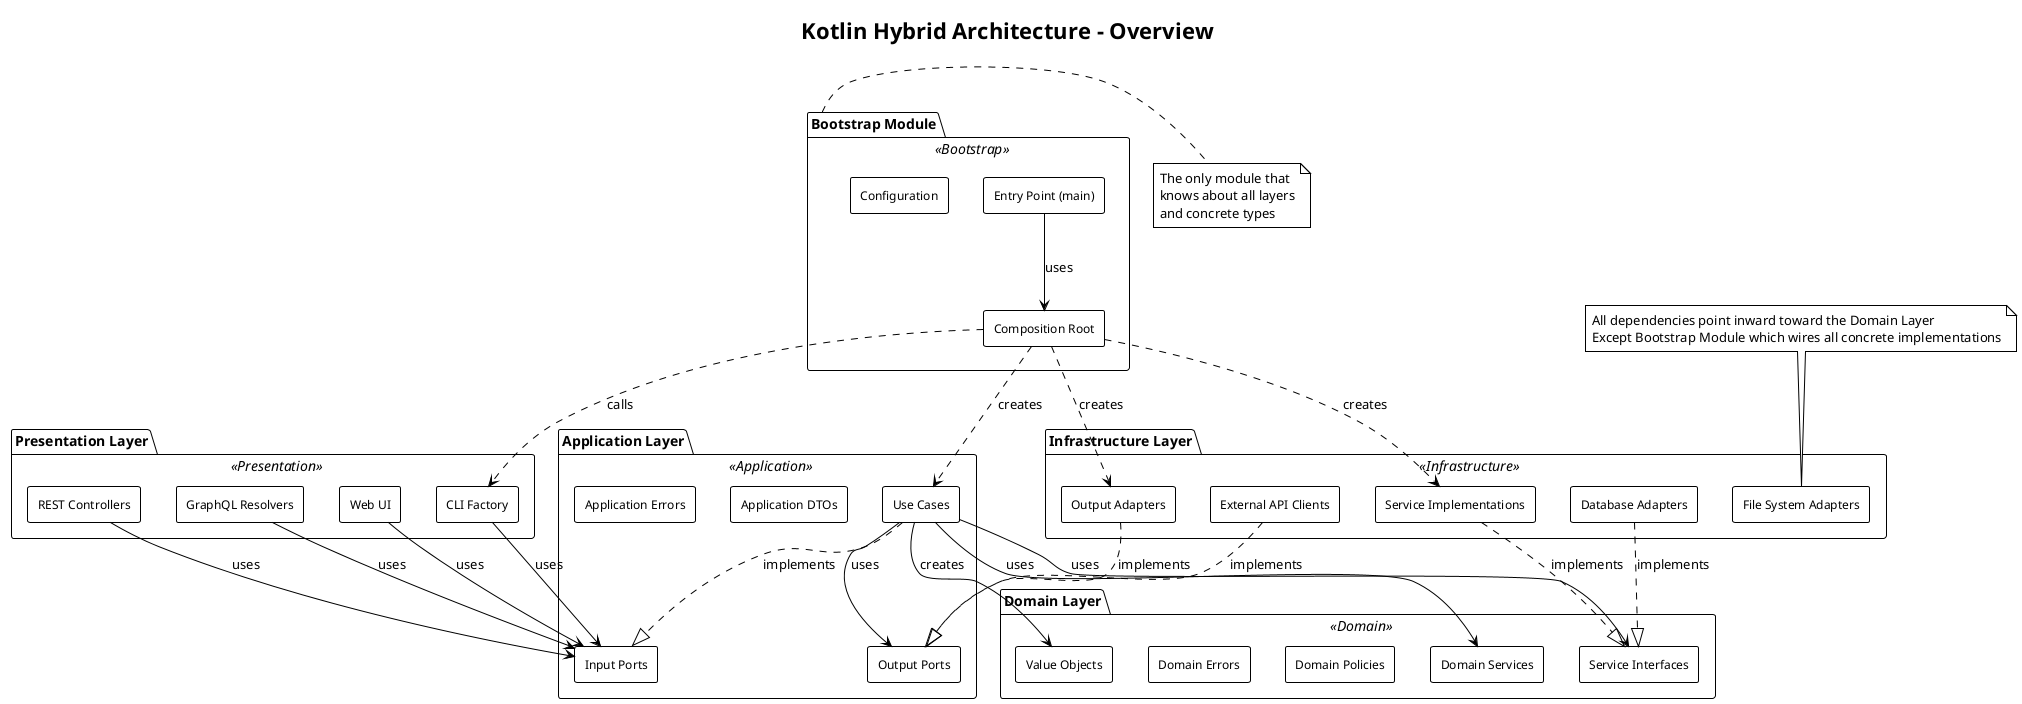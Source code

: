 @startuml architecture-overview
!theme plain
title Kotlin Hybrid Architecture - Overview

skinparam componentStyle rectangle
skinparam component {
    BackgroundColor<<Domain>> #FFE5B4
    BackgroundColor<<Application>> #B4E5FF
    BackgroundColor<<Infrastructure>> #E5B4FF
    BackgroundColor<<Presentation>> #B4FFE5
    BackgroundColor<<Bootstrap>> #FFCCCC
    BorderColor Black
    FontSize 12
}

package "Bootstrap Module" <<Bootstrap>> {
    [Entry Point (main)]
    [Composition Root]
    [Configuration]
}

package "Presentation Layer" <<Presentation>> {
    [CLI Factory]
    [REST Controllers]
    [GraphQL Resolvers]
    [Web UI]
}

package "Application Layer" <<Application>> {
    [Use Cases]
    [Input Ports]
    [Output Ports]
    [Application DTOs]
    [Application Errors]
}

package "Domain Layer" <<Domain>> {
    [Value Objects]
    [Domain Services]
    [Domain Policies]
    [Domain Errors]
    [Service Interfaces]
}

package "Infrastructure Layer" <<Infrastructure>> {
    [Service Implementations]
    [Output Adapters]
    [Database Adapters]
    [External API Clients]
    [File System Adapters]
}

' Dependencies - Presentation to Application
[CLI Factory] --> [Input Ports] : uses
[REST Controllers] --> [Input Ports] : uses
[GraphQL Resolvers] --> [Input Ports] : uses
[Web UI] --> [Input Ports] : uses

' Dependencies - Application to Domain
[Use Cases] ..|> [Input Ports] : implements
[Use Cases] --> [Output Ports] : uses
[Use Cases] --> [Value Objects] : creates
[Use Cases] --> [Domain Services] : uses
[Use Cases] --> [Service Interfaces] : uses

' Dependencies - Infrastructure implements ports
[Service Implementations] ..|> [Service Interfaces] : implements
[Output Adapters] ..|> [Output Ports] : implements
[Database Adapters] ..|> [Service Interfaces] : implements
[External API Clients] ..|> [Output Ports] : implements

' Bootstrap dependencies (special - can access all)
[Composition Root] ..> [Service Implementations] : creates
[Composition Root] ..> [Output Adapters] : creates
[Composition Root] ..> [Use Cases] : creates
[Composition Root] ..> [CLI Factory] : calls
[Entry Point (main)] --> [Composition Root] : uses

note top : All dependencies point inward toward the Domain Layer\nExcept Bootstrap Module which wires all concrete implementations

note right of "Bootstrap Module" : The only module that\nknows about all layers\nand concrete types

@enduml